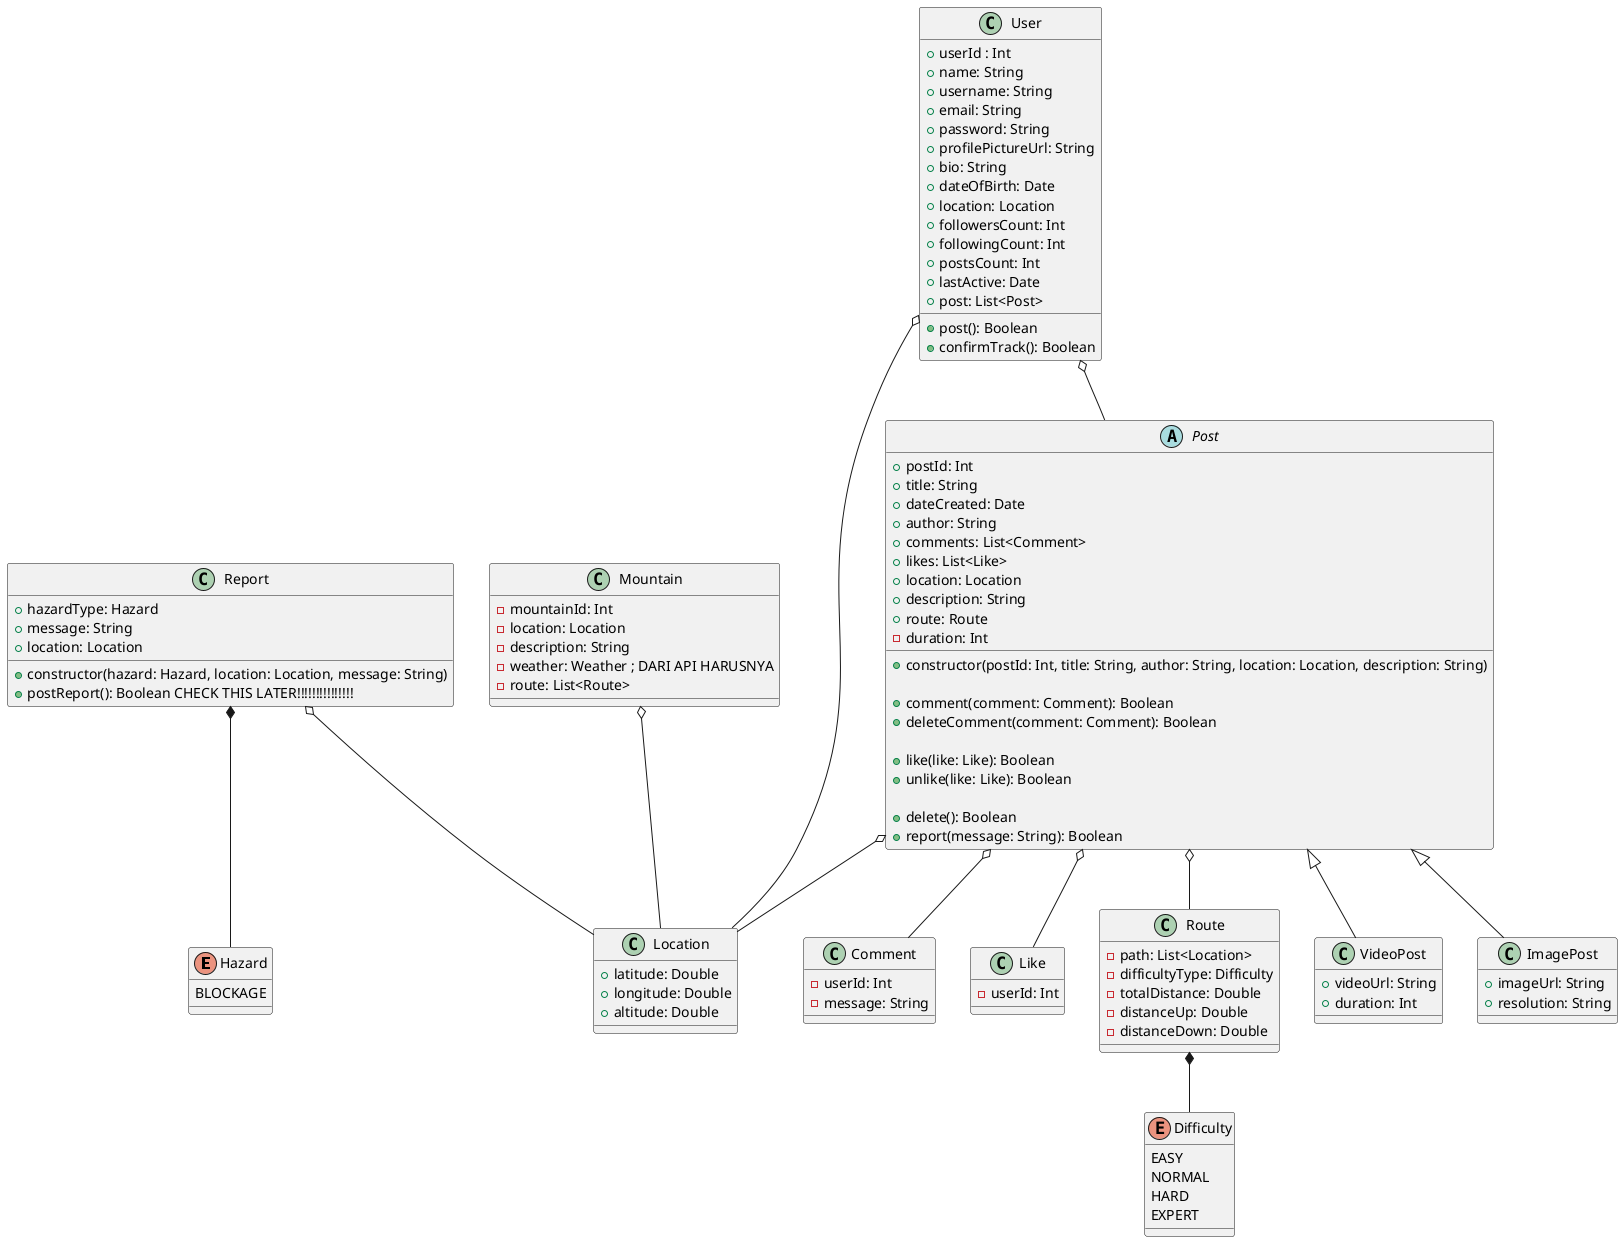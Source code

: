 @startuml
'https://plantuml.com/class-diagram
enum Hazard{
    BLOCKAGE
}

enum Difficulty{
    EASY
    NORMAL
    HARD
    EXPERT
}

class Report{
    +hazardType: Hazard
    +message: String
    +location: Location
    +constructor(hazard: Hazard, location: Location, message: String)
    +postReport(): Boolean CHECK THIS LATER!!!!!!!!!!!!!!!

}
class Mountain{
    -mountainId: Int
    -location: Location
    -description: String
    -weather: Weather ; DARI API HARUSNYA
    -route: List<Route>
}
class User {
    +userId : Int
    +name: String
    +username: String
    +email: String
    +password: String
    +profilePictureUrl: String
    +bio: String
    +dateOfBirth: Date
    +location: Location
    +followersCount: Int
    +followingCount: Int
    +postsCount: Int
    +lastActive: Date
    +post: List<Post>
    +post(): Boolean
    +confirmTrack(): Boolean

}

class Comment{
    -userId: Int
    -message: String
}
class Like{
    -userId: Int
}
class Location {
    +latitude: Double
    +longitude: Double
    +altitude: Double
}

abstract class Post {
    +postId: Int
    +title: String
    +dateCreated: Date
    +author: String
    +comments: List<Comment>
    +likes: List<Like>
    +location: Location
    +description: String
    +route: Route
    -duration: Int


    +constructor(postId: Int, title: String, author: String, location: Location, description: String)

    +comment(comment: Comment): Boolean
    +deleteComment(comment: Comment): Boolean

    +like(like: Like): Boolean
    +unlike(like: Like): Boolean

    +delete(): Boolean
    +report(message: String): Boolean



}

class Route{
    -path: List<Location>
    -difficultyType: Difficulty
    -totalDistance: Double
    -distanceUp: Double
    -distanceDown: Double


}

class VideoPost {
    +videoUrl: String
    +duration: Int
}

class ImagePost {
    +imageUrl: String
    +resolution: String
}
User o-- Location
Post o-- Route
Post o-- Comment
Post o-- Like
Post o-- Location
Report *-- Hazard
Post <|-- VideoPost
Post <|-- ImagePost
Route *-- Difficulty
User o-- Post
Mountain o-- Location
Report o-- Location
@enduml